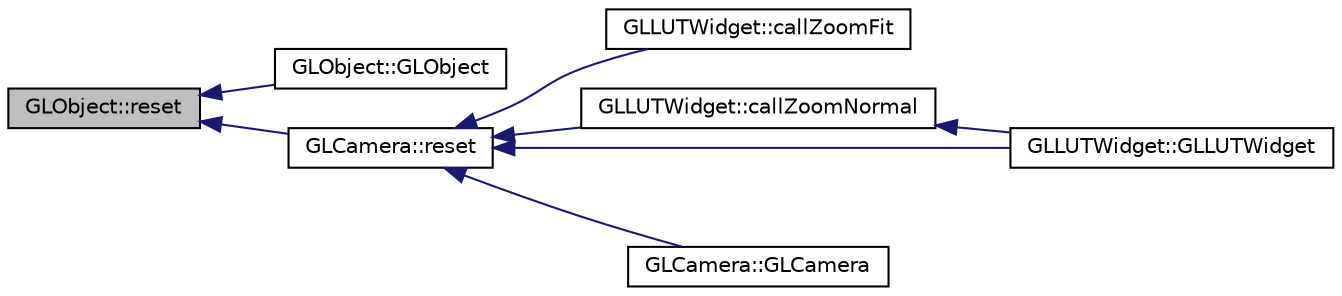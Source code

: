 digraph "GLObject::reset"
{
 // INTERACTIVE_SVG=YES
  edge [fontname="Helvetica",fontsize="10",labelfontname="Helvetica",labelfontsize="10"];
  node [fontname="Helvetica",fontsize="10",shape=record];
  rankdir="LR";
  Node1 [label="GLObject::reset",height=0.2,width=0.4,color="black", fillcolor="grey75", style="filled", fontcolor="black"];
  Node1 -> Node2 [dir="back",color="midnightblue",fontsize="10",style="solid",fontname="Helvetica"];
  Node2 [label="GLObject::GLObject",height=0.2,width=0.4,color="black", fillcolor="white", style="filled",URL="$d8/db9/class_g_l_object.html#abea353b33ae691dc4330970fcc13e9da"];
  Node1 -> Node3 [dir="back",color="midnightblue",fontsize="10",style="solid",fontname="Helvetica"];
  Node3 [label="GLCamera::reset",height=0.2,width=0.4,color="black", fillcolor="white", style="filled",URL="$da/d43/class_g_l_camera.html#a2c5e42bda3b533852a83fd62608ae3db"];
  Node3 -> Node4 [dir="back",color="midnightblue",fontsize="10",style="solid",fontname="Helvetica"];
  Node4 [label="GLLUTWidget::callZoomFit",height=0.2,width=0.4,color="black", fillcolor="white", style="filled",URL="$db/dc5/class_g_l_l_u_t_widget.html#aad7b73bb3796dec511ba46bc4547afd8"];
  Node3 -> Node5 [dir="back",color="midnightblue",fontsize="10",style="solid",fontname="Helvetica"];
  Node5 [label="GLLUTWidget::callZoomNormal",height=0.2,width=0.4,color="black", fillcolor="white", style="filled",URL="$db/dc5/class_g_l_l_u_t_widget.html#a7d23d983ecc36719f44785bb39e93607"];
  Node5 -> Node6 [dir="back",color="midnightblue",fontsize="10",style="solid",fontname="Helvetica"];
  Node6 [label="GLLUTWidget::GLLUTWidget",height=0.2,width=0.4,color="black", fillcolor="white", style="filled",URL="$db/dc5/class_g_l_l_u_t_widget.html#a57401039bf068ef61c180a163316d7b4"];
  Node3 -> Node7 [dir="back",color="midnightblue",fontsize="10",style="solid",fontname="Helvetica"];
  Node7 [label="GLCamera::GLCamera",height=0.2,width=0.4,color="black", fillcolor="white", style="filled",URL="$da/d43/class_g_l_camera.html#a2c4cac4871779828af5b1e76468ac3ca"];
  Node3 -> Node6 [dir="back",color="midnightblue",fontsize="10",style="solid",fontname="Helvetica"];
}
